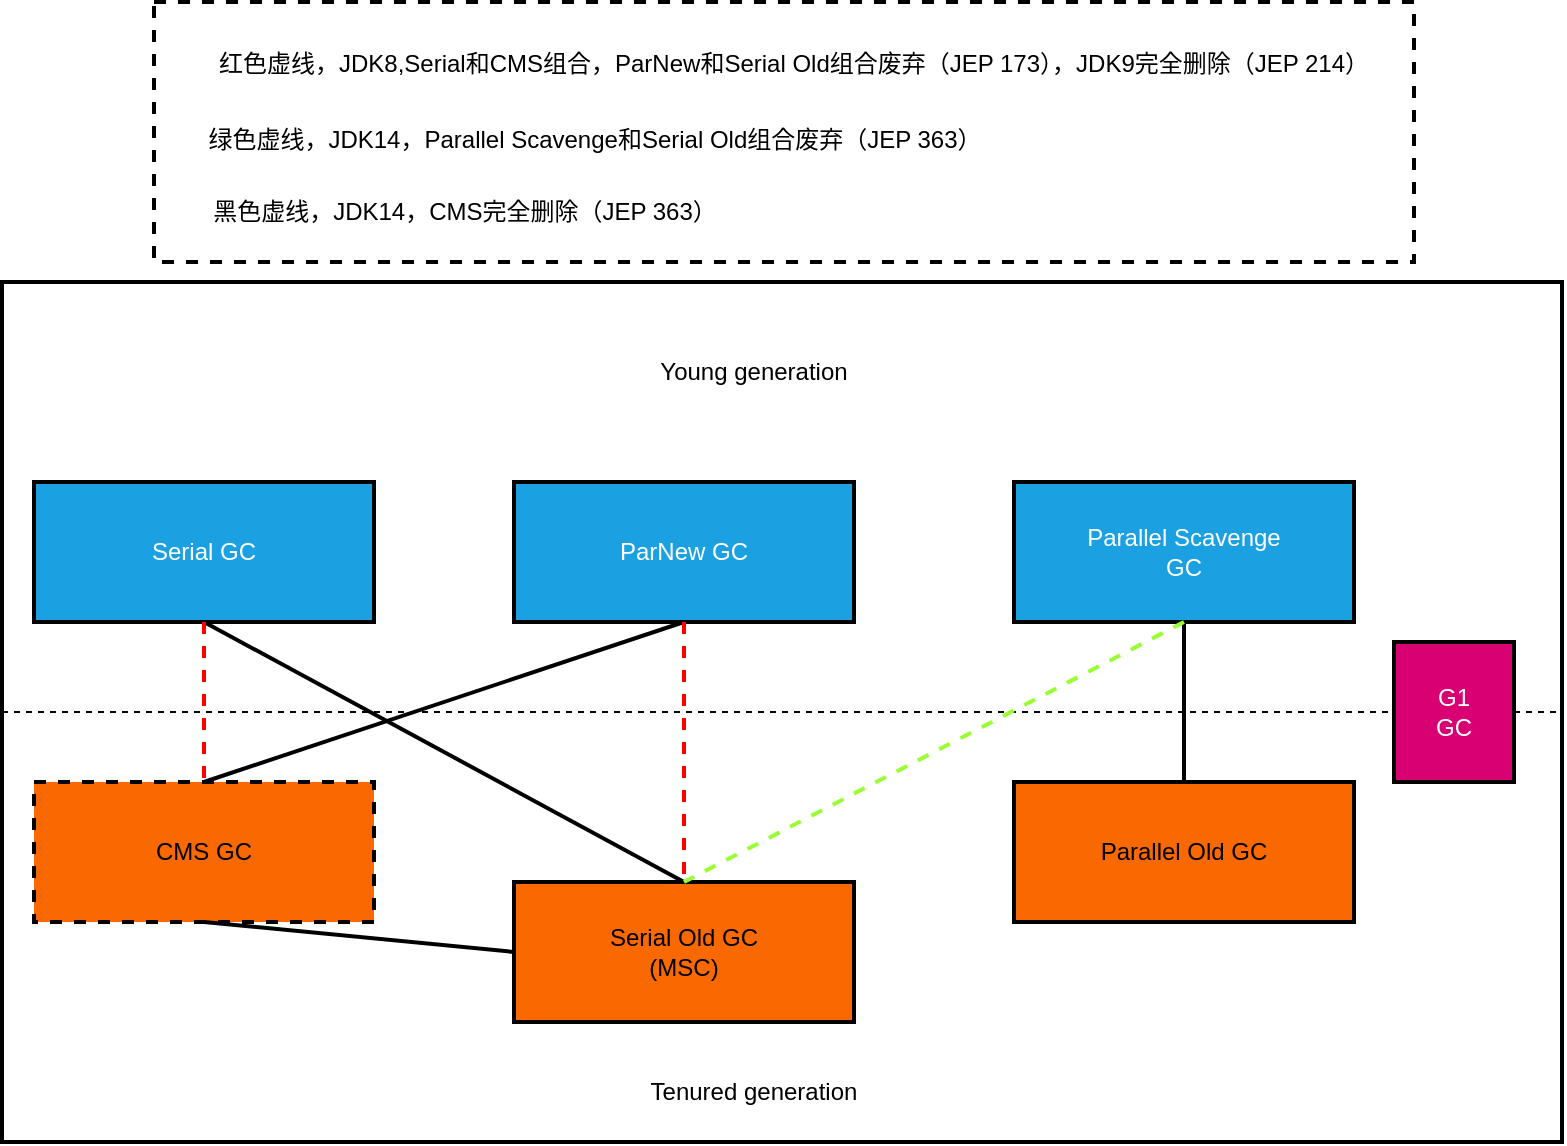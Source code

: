 <mxfile version="20.2.3" type="device"><diagram id="wzCmQxobJ-13ncW9adhe" name="第 1 页"><mxGraphModel dx="2062" dy="1225" grid="1" gridSize="10" guides="1" tooltips="1" connect="1" arrows="1" fold="1" page="1" pageScale="1" pageWidth="827" pageHeight="1169" math="0" shadow="0"><root><mxCell id="0"/><mxCell id="1" parent="0"/><mxCell id="7FFoPYNIm8Eff3Xgdu2Q-27" value="" style="rounded=0;whiteSpace=wrap;html=1;dashed=1;strokeColor=#000000;strokeWidth=2;" vertex="1" parent="1"><mxGeometry x="100" y="40" width="630" height="130" as="geometry"/></mxCell><mxCell id="7FFoPYNIm8Eff3Xgdu2Q-9" value="" style="rounded=0;whiteSpace=wrap;html=1;strokeColor=#000000;strokeWidth=2;" vertex="1" parent="1"><mxGeometry x="24" y="180" width="780" height="430" as="geometry"/></mxCell><mxCell id="7FFoPYNIm8Eff3Xgdu2Q-1" value="Serial GC" style="rounded=0;whiteSpace=wrap;html=1;fillColor=#1ba1e2;fontColor=#ffffff;strokeColor=#000000;strokeWidth=2;" vertex="1" parent="1"><mxGeometry x="40" y="280" width="170" height="70" as="geometry"/></mxCell><mxCell id="7FFoPYNIm8Eff3Xgdu2Q-3" value="ParNew GC" style="rounded=0;whiteSpace=wrap;html=1;fillColor=#1ba1e2;fontColor=#ffffff;strokeColor=#000000;strokeWidth=2;" vertex="1" parent="1"><mxGeometry x="280" y="280" width="170" height="70" as="geometry"/></mxCell><mxCell id="7FFoPYNIm8Eff3Xgdu2Q-4" value="Parallel Scavenge&lt;br&gt;GC" style="rounded=0;whiteSpace=wrap;html=1;fillColor=#1ba1e2;fontColor=#ffffff;strokeColor=#000000;strokeWidth=2;" vertex="1" parent="1"><mxGeometry x="530" y="280" width="170" height="70" as="geometry"/></mxCell><mxCell id="7FFoPYNIm8Eff3Xgdu2Q-5" value="CMS GC" style="rounded=0;whiteSpace=wrap;html=1;fillColor=#fa6800;fontColor=#000000;strokeColor=#000000;strokeWidth=2;dashed=1;" vertex="1" parent="1"><mxGeometry x="40" y="430" width="170" height="70" as="geometry"/></mxCell><mxCell id="7FFoPYNIm8Eff3Xgdu2Q-7" value="Serial Old GC&lt;br&gt;(MSC)" style="rounded=0;whiteSpace=wrap;html=1;fillColor=#fa6800;fontColor=#000000;strokeColor=#000000;strokeWidth=2;" vertex="1" parent="1"><mxGeometry x="280" y="480" width="170" height="70" as="geometry"/></mxCell><mxCell id="7FFoPYNIm8Eff3Xgdu2Q-8" value="Parallel Old GC" style="rounded=0;whiteSpace=wrap;html=1;fillColor=#fa6800;fontColor=#000000;strokeColor=#000000;strokeWidth=2;" vertex="1" parent="1"><mxGeometry x="530" y="430" width="170" height="70" as="geometry"/></mxCell><mxCell id="7FFoPYNIm8Eff3Xgdu2Q-10" value="" style="endArrow=none;dashed=1;html=1;rounded=0;exitX=0;exitY=0.5;exitDx=0;exitDy=0;entryX=1;entryY=0.5;entryDx=0;entryDy=0;" edge="1" parent="1" source="7FFoPYNIm8Eff3Xgdu2Q-9" target="7FFoPYNIm8Eff3Xgdu2Q-9"><mxGeometry width="50" height="50" relative="1" as="geometry"><mxPoint x="390" y="850" as="sourcePoint"/><mxPoint x="440" y="800" as="targetPoint"/></mxGeometry></mxCell><mxCell id="7FFoPYNIm8Eff3Xgdu2Q-11" value="G1&lt;br&gt;GC" style="rounded=0;whiteSpace=wrap;html=1;strokeColor=#000000;strokeWidth=2;fillColor=#d80073;fontColor=#ffffff;" vertex="1" parent="1"><mxGeometry x="720" y="360" width="60" height="70" as="geometry"/></mxCell><mxCell id="7FFoPYNIm8Eff3Xgdu2Q-12" value="Young generation" style="text;html=1;strokeColor=none;fillColor=none;align=center;verticalAlign=middle;whiteSpace=wrap;rounded=0;" vertex="1" parent="1"><mxGeometry x="340" y="210" width="120" height="30" as="geometry"/></mxCell><mxCell id="7FFoPYNIm8Eff3Xgdu2Q-13" value="Tenured generation" style="text;html=1;strokeColor=none;fillColor=none;align=center;verticalAlign=middle;whiteSpace=wrap;rounded=0;" vertex="1" parent="1"><mxGeometry x="340" y="570" width="120" height="30" as="geometry"/></mxCell><mxCell id="7FFoPYNIm8Eff3Xgdu2Q-14" value="" style="endArrow=none;html=1;rounded=0;strokeWidth=2;exitX=0.5;exitY=1;exitDx=0;exitDy=0;entryX=0.5;entryY=0;entryDx=0;entryDy=0;" edge="1" parent="1" source="7FFoPYNIm8Eff3Xgdu2Q-1" target="7FFoPYNIm8Eff3Xgdu2Q-7"><mxGeometry width="50" height="50" relative="1" as="geometry"><mxPoint x="150" y="710" as="sourcePoint"/><mxPoint x="200" y="660" as="targetPoint"/></mxGeometry></mxCell><mxCell id="7FFoPYNIm8Eff3Xgdu2Q-15" value="" style="endArrow=none;html=1;rounded=0;strokeWidth=2;exitX=0.5;exitY=1;exitDx=0;exitDy=0;entryX=0.5;entryY=0;entryDx=0;entryDy=0;" edge="1" parent="1" source="7FFoPYNIm8Eff3Xgdu2Q-3" target="7FFoPYNIm8Eff3Xgdu2Q-5"><mxGeometry width="50" height="50" relative="1" as="geometry"><mxPoint x="150" y="710" as="sourcePoint"/><mxPoint x="200" y="660" as="targetPoint"/></mxGeometry></mxCell><mxCell id="7FFoPYNIm8Eff3Xgdu2Q-16" value="" style="endArrow=none;html=1;rounded=0;strokeWidth=2;exitX=0.5;exitY=1;exitDx=0;exitDy=0;entryX=0.5;entryY=0;entryDx=0;entryDy=0;dashed=1;strokeColor=#FF0000;" edge="1" parent="1" source="7FFoPYNIm8Eff3Xgdu2Q-3" target="7FFoPYNIm8Eff3Xgdu2Q-7"><mxGeometry width="50" height="50" relative="1" as="geometry"><mxPoint x="150" y="710" as="sourcePoint"/><mxPoint x="200" y="660" as="targetPoint"/></mxGeometry></mxCell><mxCell id="7FFoPYNIm8Eff3Xgdu2Q-17" value="" style="endArrow=none;html=1;rounded=0;strokeWidth=2;exitX=0.5;exitY=1;exitDx=0;exitDy=0;entryX=0.5;entryY=0;entryDx=0;entryDy=0;strokeColor=#FF0000;dashed=1;" edge="1" parent="1" source="7FFoPYNIm8Eff3Xgdu2Q-1" target="7FFoPYNIm8Eff3Xgdu2Q-5"><mxGeometry width="50" height="50" relative="1" as="geometry"><mxPoint x="150" y="710" as="sourcePoint"/><mxPoint x="200" y="660" as="targetPoint"/></mxGeometry></mxCell><mxCell id="7FFoPYNIm8Eff3Xgdu2Q-18" value="" style="endArrow=none;html=1;rounded=0;strokeWidth=2;exitX=0.5;exitY=1;exitDx=0;exitDy=0;entryX=0.5;entryY=0;entryDx=0;entryDy=0;" edge="1" parent="1" source="7FFoPYNIm8Eff3Xgdu2Q-4" target="7FFoPYNIm8Eff3Xgdu2Q-8"><mxGeometry width="50" height="50" relative="1" as="geometry"><mxPoint x="150" y="710" as="sourcePoint"/><mxPoint x="200" y="660" as="targetPoint"/></mxGeometry></mxCell><mxCell id="7FFoPYNIm8Eff3Xgdu2Q-19" value="" style="endArrow=none;html=1;rounded=0;strokeWidth=2;exitX=0.5;exitY=1;exitDx=0;exitDy=0;entryX=0.5;entryY=0;entryDx=0;entryDy=0;strokeColor=#99FF33;dashed=1;" edge="1" parent="1" source="7FFoPYNIm8Eff3Xgdu2Q-4" target="7FFoPYNIm8Eff3Xgdu2Q-7"><mxGeometry width="50" height="50" relative="1" as="geometry"><mxPoint x="615" y="350" as="sourcePoint"/><mxPoint x="360" y="480" as="targetPoint"/></mxGeometry></mxCell><mxCell id="7FFoPYNIm8Eff3Xgdu2Q-20" value="" style="endArrow=none;html=1;rounded=0;strokeWidth=2;exitX=0.5;exitY=1;exitDx=0;exitDy=0;entryX=0;entryY=0.5;entryDx=0;entryDy=0;" edge="1" parent="1" source="7FFoPYNIm8Eff3Xgdu2Q-5" target="7FFoPYNIm8Eff3Xgdu2Q-7"><mxGeometry width="50" height="50" relative="1" as="geometry"><mxPoint x="150" y="710" as="sourcePoint"/><mxPoint x="200" y="660" as="targetPoint"/></mxGeometry></mxCell><mxCell id="7FFoPYNIm8Eff3Xgdu2Q-23" value="红色虚线，JDK8,Serial和CMS组合，ParNew和Serial Old组合废弃（JEP 173），JDK9完全删除（JEP 214）" style="text;html=1;strokeColor=none;fillColor=none;align=center;verticalAlign=middle;whiteSpace=wrap;rounded=0;dashed=1;" vertex="1" parent="1"><mxGeometry x="120" y="56" width="600" height="30" as="geometry"/></mxCell><mxCell id="7FFoPYNIm8Eff3Xgdu2Q-25" value="绿色虚线，JDK14，Parallel Scavenge和Serial Old组合废弃（JEP 363）" style="text;html=1;strokeColor=none;fillColor=none;align=center;verticalAlign=middle;whiteSpace=wrap;rounded=0;dashed=1;" vertex="1" parent="1"><mxGeometry x="121" y="94" width="399" height="30" as="geometry"/></mxCell><mxCell id="7FFoPYNIm8Eff3Xgdu2Q-26" value="黑色虚线，JDK14，CMS完全删除（JEP 363）" style="text;html=1;strokeColor=none;fillColor=none;align=center;verticalAlign=middle;whiteSpace=wrap;rounded=0;dashed=1;" vertex="1" parent="1"><mxGeometry x="121" y="130" width="269" height="30" as="geometry"/></mxCell></root></mxGraphModel></diagram></mxfile>
